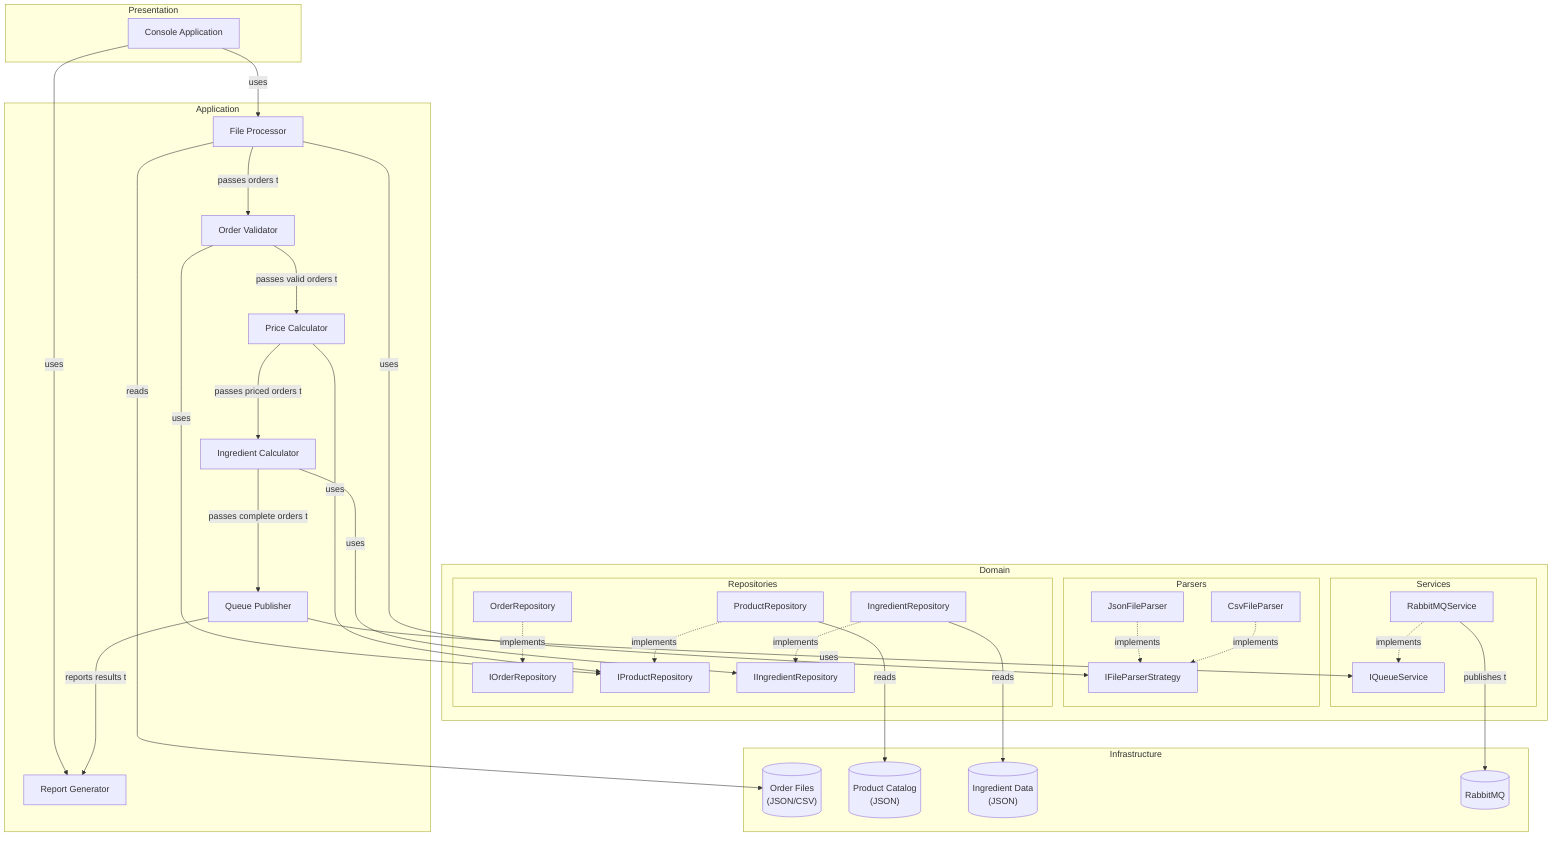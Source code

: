 flowchart TD
    consoleApp["Console Application"]
    
    fileProcessor["File Processor"]
    orderValidator["Order Validator"]
    priceCalculator["Price Calculator"]
    ingredientCalculator["Ingredient Calculator"]
    queuePublisher["Queue Publisher"]
    reportGenerator["Report Generator"]
    
    iParserStrategy["IFileParserStrategy"]
    jsonParser["JsonFileParser"]
    csvParser["CsvFileParser"]
    
    iOrderRepository["IOrderRepository"]
    orderRepository["OrderRepository"]
    
    iProductRepository["IProductRepository"]
    productRepository["ProductRepository"]
    
    iIngredientRepository["IIngredientRepository"]
    ingredientRepository["IngredientRepository"]
    
    iQueueService["IQueueService"]
    rabbitMQService["RabbitMQService"]
    
    orderFiles[("Order Files\n(JSON/CSV)")]
    productData[("Product Catalog\n(JSON)")]
    ingredientData[("Ingredient Data\n(JSON)")]
    messageQueue[("RabbitMQ")]
    
    subgraph Presentation
        consoleApp
    end
    
    subgraph Application
        fileProcessor
        orderValidator
        priceCalculator
        ingredientCalculator
        queuePublisher
        reportGenerator
    end
    
    subgraph Domain
        subgraph Parsers
            iParserStrategy
            jsonParser
            csvParser
            
            jsonParser -.implements.-> iParserStrategy
            csvParser -.implements.-> iParserStrategy
        end
        
        subgraph Repositories
            iOrderRepository
            orderRepository
            iProductRepository
            productRepository
            iIngredientRepository
            ingredientRepository
            
            orderRepository -.implements.-> iOrderRepository
            productRepository -.implements.-> iProductRepository
            ingredientRepository -.implements.-> iIngredientRepository
        end
        
        subgraph Services
            iQueueService
            rabbitMQService
            
            rabbitMQService -.implements.-> iQueueService
        end
    end
    
    subgraph Infrastructure
        orderFiles
        productData
        ingredientData
        messageQueue
    end
    
    consoleApp --uses--> fileProcessor
    consoleApp --uses--> reportGenerator
    
    fileProcessor --uses--> iParserStrategy
    fileProcessor --reads--> orderFiles
    
    orderValidator --uses--> iProductRepository
    priceCalculator --uses--> iProductRepository
    ingredientCalculator --uses--> iIngredientRepository
    
    productRepository --reads--> productData
    ingredientRepository --reads--> ingredientData
    
    queuePublisher --uses--> iQueueService
    rabbitMQService --publishes to--> messageQueue
    
    fileProcessor --passes orders to--> orderValidator
    orderValidator --passes valid orders to--> priceCalculator
    priceCalculator --passes priced orders to--> ingredientCalculator
    ingredientCalculator --passes complete orders to--> queuePublisher
    queuePublisher --reports results to--> reportGenerator